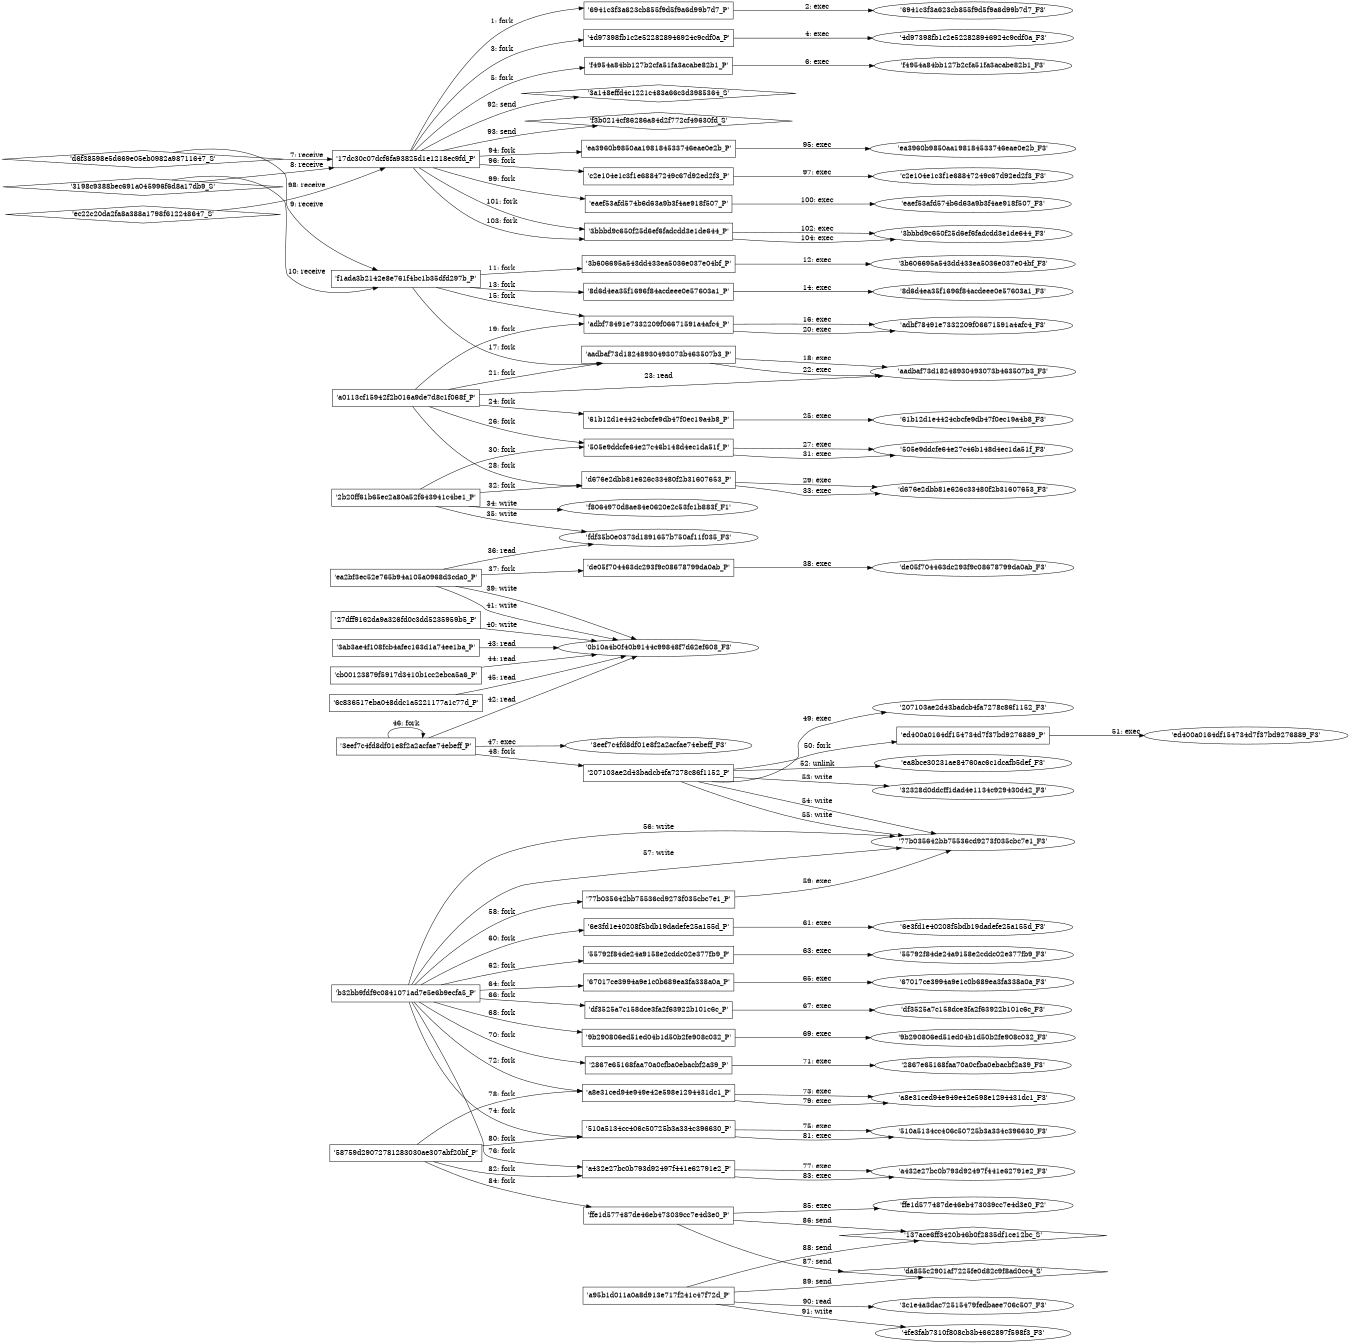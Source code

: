 digraph "D:\Learning\Paper\apt\基于CTI的攻击预警\Dataset\攻击图\ASGfromALLCTI\Covert Channels and Poor Decisions The Tale of DNSMessenger.dot" {
rankdir="LR"
size="9"
fixedsize="false"
splines="true"
nodesep=0.3
ranksep=0
fontsize=10
overlap="scalexy"
engine= "neato"
	"'17dc30c07dcf6fa93825d1e1218ec9fd_P'" [node_type=Process shape=box]
	"'6941c3f3a623cb855f9d5f9a6d99b7d7_P'" [node_type=Process shape=box]
	"'17dc30c07dcf6fa93825d1e1218ec9fd_P'" -> "'6941c3f3a623cb855f9d5f9a6d99b7d7_P'" [label="1: fork"]
	"'6941c3f3a623cb855f9d5f9a6d99b7d7_P'" [node_type=Process shape=box]
	"'6941c3f3a623cb855f9d5f9a6d99b7d7_F3'" [node_type=File shape=ellipse]
	"'6941c3f3a623cb855f9d5f9a6d99b7d7_P'" -> "'6941c3f3a623cb855f9d5f9a6d99b7d7_F3'" [label="2: exec"]
	"'17dc30c07dcf6fa93825d1e1218ec9fd_P'" [node_type=Process shape=box]
	"'4d97398fb1c2e522828946924c9cdf0a_P'" [node_type=Process shape=box]
	"'17dc30c07dcf6fa93825d1e1218ec9fd_P'" -> "'4d97398fb1c2e522828946924c9cdf0a_P'" [label="3: fork"]
	"'4d97398fb1c2e522828946924c9cdf0a_P'" [node_type=Process shape=box]
	"'4d97398fb1c2e522828946924c9cdf0a_F3'" [node_type=File shape=ellipse]
	"'4d97398fb1c2e522828946924c9cdf0a_P'" -> "'4d97398fb1c2e522828946924c9cdf0a_F3'" [label="4: exec"]
	"'17dc30c07dcf6fa93825d1e1218ec9fd_P'" [node_type=Process shape=box]
	"'f4954a84bb127b2cfa51fa3acabe82b1_P'" [node_type=Process shape=box]
	"'17dc30c07dcf6fa93825d1e1218ec9fd_P'" -> "'f4954a84bb127b2cfa51fa3acabe82b1_P'" [label="5: fork"]
	"'f4954a84bb127b2cfa51fa3acabe82b1_P'" [node_type=Process shape=box]
	"'f4954a84bb127b2cfa51fa3acabe82b1_F3'" [node_type=File shape=ellipse]
	"'f4954a84bb127b2cfa51fa3acabe82b1_P'" -> "'f4954a84bb127b2cfa51fa3acabe82b1_F3'" [label="6: exec"]
	"'17dc30c07dcf6fa93825d1e1218ec9fd_P'" [node_type=Process shape=box]
	"'d6f38598e5d669e05eb0982a98711647_S'" [node_type=Socket shape=diamond]
	"'d6f38598e5d669e05eb0982a98711647_S'" -> "'17dc30c07dcf6fa93825d1e1218ec9fd_P'" [label="7: receive"]
	"'17dc30c07dcf6fa93825d1e1218ec9fd_P'" [node_type=Process shape=box]
	"'3198c9388bec691a045996f6d8a17db9_S'" [node_type=Socket shape=diamond]
	"'3198c9388bec691a045996f6d8a17db9_S'" -> "'17dc30c07dcf6fa93825d1e1218ec9fd_P'" [label="8: receive"]
	"'f1ada3b2142e8e761f4bc1b35dfd297b_P'" [node_type=Process shape=box]
	"'d6f38598e5d669e05eb0982a98711647_S'" [node_type=Socket shape=diamond]
	"'d6f38598e5d669e05eb0982a98711647_S'" -> "'f1ada3b2142e8e761f4bc1b35dfd297b_P'" [label="9: receive"]
	"'f1ada3b2142e8e761f4bc1b35dfd297b_P'" [node_type=Process shape=box]
	"'3198c9388bec691a045996f6d8a17db9_S'" [node_type=Socket shape=diamond]
	"'3198c9388bec691a045996f6d8a17db9_S'" -> "'f1ada3b2142e8e761f4bc1b35dfd297b_P'" [label="10: receive"]
	"'f1ada3b2142e8e761f4bc1b35dfd297b_P'" [node_type=Process shape=box]
	"'3b606695a543dd433ea5036e037e04bf_P'" [node_type=Process shape=box]
	"'f1ada3b2142e8e761f4bc1b35dfd297b_P'" -> "'3b606695a543dd433ea5036e037e04bf_P'" [label="11: fork"]
	"'3b606695a543dd433ea5036e037e04bf_P'" [node_type=Process shape=box]
	"'3b606695a543dd433ea5036e037e04bf_F3'" [node_type=File shape=ellipse]
	"'3b606695a543dd433ea5036e037e04bf_P'" -> "'3b606695a543dd433ea5036e037e04bf_F3'" [label="12: exec"]
	"'f1ada3b2142e8e761f4bc1b35dfd297b_P'" [node_type=Process shape=box]
	"'8d6d4ea35f1696f84acdeee0e57603a1_P'" [node_type=Process shape=box]
	"'f1ada3b2142e8e761f4bc1b35dfd297b_P'" -> "'8d6d4ea35f1696f84acdeee0e57603a1_P'" [label="13: fork"]
	"'8d6d4ea35f1696f84acdeee0e57603a1_P'" [node_type=Process shape=box]
	"'8d6d4ea35f1696f84acdeee0e57603a1_F3'" [node_type=File shape=ellipse]
	"'8d6d4ea35f1696f84acdeee0e57603a1_P'" -> "'8d6d4ea35f1696f84acdeee0e57603a1_F3'" [label="14: exec"]
	"'f1ada3b2142e8e761f4bc1b35dfd297b_P'" [node_type=Process shape=box]
	"'adbf78491e7332209f06671591a4afc4_P'" [node_type=Process shape=box]
	"'f1ada3b2142e8e761f4bc1b35dfd297b_P'" -> "'adbf78491e7332209f06671591a4afc4_P'" [label="15: fork"]
	"'adbf78491e7332209f06671591a4afc4_P'" [node_type=Process shape=box]
	"'adbf78491e7332209f06671591a4afc4_F3'" [node_type=File shape=ellipse]
	"'adbf78491e7332209f06671591a4afc4_P'" -> "'adbf78491e7332209f06671591a4afc4_F3'" [label="16: exec"]
	"'f1ada3b2142e8e761f4bc1b35dfd297b_P'" [node_type=Process shape=box]
	"'aadbaf73d18248930493073b463507b3_P'" [node_type=Process shape=box]
	"'f1ada3b2142e8e761f4bc1b35dfd297b_P'" -> "'aadbaf73d18248930493073b463507b3_P'" [label="17: fork"]
	"'aadbaf73d18248930493073b463507b3_P'" [node_type=Process shape=box]
	"'aadbaf73d18248930493073b463507b3_F3'" [node_type=File shape=ellipse]
	"'aadbaf73d18248930493073b463507b3_P'" -> "'aadbaf73d18248930493073b463507b3_F3'" [label="18: exec"]
	"'a0113cf15942f2b016a9de7d8c1f068f_P'" [node_type=Process shape=box]
	"'adbf78491e7332209f06671591a4afc4_P'" [node_type=Process shape=box]
	"'a0113cf15942f2b016a9de7d8c1f068f_P'" -> "'adbf78491e7332209f06671591a4afc4_P'" [label="19: fork"]
	"'adbf78491e7332209f06671591a4afc4_P'" [node_type=Process shape=box]
	"'adbf78491e7332209f06671591a4afc4_F3'" [node_type=File shape=ellipse]
	"'adbf78491e7332209f06671591a4afc4_P'" -> "'adbf78491e7332209f06671591a4afc4_F3'" [label="20: exec"]
	"'a0113cf15942f2b016a9de7d8c1f068f_P'" [node_type=Process shape=box]
	"'aadbaf73d18248930493073b463507b3_P'" [node_type=Process shape=box]
	"'a0113cf15942f2b016a9de7d8c1f068f_P'" -> "'aadbaf73d18248930493073b463507b3_P'" [label="21: fork"]
	"'aadbaf73d18248930493073b463507b3_P'" [node_type=Process shape=box]
	"'aadbaf73d18248930493073b463507b3_F3'" [node_type=File shape=ellipse]
	"'aadbaf73d18248930493073b463507b3_P'" -> "'aadbaf73d18248930493073b463507b3_F3'" [label="22: exec"]
	"'aadbaf73d18248930493073b463507b3_F3'" [node_type=file shape=ellipse]
	"'a0113cf15942f2b016a9de7d8c1f068f_P'" [node_type=Process shape=box]
	"'a0113cf15942f2b016a9de7d8c1f068f_P'" -> "'aadbaf73d18248930493073b463507b3_F3'" [label="23: read"]
	"'a0113cf15942f2b016a9de7d8c1f068f_P'" [node_type=Process shape=box]
	"'61b12d1e4424cbcfe9db47f0ec19a4b8_P'" [node_type=Process shape=box]
	"'a0113cf15942f2b016a9de7d8c1f068f_P'" -> "'61b12d1e4424cbcfe9db47f0ec19a4b8_P'" [label="24: fork"]
	"'61b12d1e4424cbcfe9db47f0ec19a4b8_P'" [node_type=Process shape=box]
	"'61b12d1e4424cbcfe9db47f0ec19a4b8_F3'" [node_type=File shape=ellipse]
	"'61b12d1e4424cbcfe9db47f0ec19a4b8_P'" -> "'61b12d1e4424cbcfe9db47f0ec19a4b8_F3'" [label="25: exec"]
	"'a0113cf15942f2b016a9de7d8c1f068f_P'" [node_type=Process shape=box]
	"'505e9ddcfe64e27c46b148d4ec1da51f_P'" [node_type=Process shape=box]
	"'a0113cf15942f2b016a9de7d8c1f068f_P'" -> "'505e9ddcfe64e27c46b148d4ec1da51f_P'" [label="26: fork"]
	"'505e9ddcfe64e27c46b148d4ec1da51f_P'" [node_type=Process shape=box]
	"'505e9ddcfe64e27c46b148d4ec1da51f_F3'" [node_type=File shape=ellipse]
	"'505e9ddcfe64e27c46b148d4ec1da51f_P'" -> "'505e9ddcfe64e27c46b148d4ec1da51f_F3'" [label="27: exec"]
	"'a0113cf15942f2b016a9de7d8c1f068f_P'" [node_type=Process shape=box]
	"'d676e2dbb81e626c33480f2b31607653_P'" [node_type=Process shape=box]
	"'a0113cf15942f2b016a9de7d8c1f068f_P'" -> "'d676e2dbb81e626c33480f2b31607653_P'" [label="28: fork"]
	"'d676e2dbb81e626c33480f2b31607653_P'" [node_type=Process shape=box]
	"'d676e2dbb81e626c33480f2b31607653_F3'" [node_type=File shape=ellipse]
	"'d676e2dbb81e626c33480f2b31607653_P'" -> "'d676e2dbb81e626c33480f2b31607653_F3'" [label="29: exec"]
	"'2b20ff61b65ec2a80a52f643941c4be1_P'" [node_type=Process shape=box]
	"'505e9ddcfe64e27c46b148d4ec1da51f_P'" [node_type=Process shape=box]
	"'2b20ff61b65ec2a80a52f643941c4be1_P'" -> "'505e9ddcfe64e27c46b148d4ec1da51f_P'" [label="30: fork"]
	"'505e9ddcfe64e27c46b148d4ec1da51f_P'" [node_type=Process shape=box]
	"'505e9ddcfe64e27c46b148d4ec1da51f_F3'" [node_type=File shape=ellipse]
	"'505e9ddcfe64e27c46b148d4ec1da51f_P'" -> "'505e9ddcfe64e27c46b148d4ec1da51f_F3'" [label="31: exec"]
	"'2b20ff61b65ec2a80a52f643941c4be1_P'" [node_type=Process shape=box]
	"'d676e2dbb81e626c33480f2b31607653_P'" [node_type=Process shape=box]
	"'2b20ff61b65ec2a80a52f643941c4be1_P'" -> "'d676e2dbb81e626c33480f2b31607653_P'" [label="32: fork"]
	"'d676e2dbb81e626c33480f2b31607653_P'" [node_type=Process shape=box]
	"'d676e2dbb81e626c33480f2b31607653_F3'" [node_type=File shape=ellipse]
	"'d676e2dbb81e626c33480f2b31607653_P'" -> "'d676e2dbb81e626c33480f2b31607653_F3'" [label="33: exec"]
	"'f8064970d8ae84e0620e2c53fc1b883f_F1'" [node_type=file shape=ellipse]
	"'2b20ff61b65ec2a80a52f643941c4be1_P'" [node_type=Process shape=box]
	"'2b20ff61b65ec2a80a52f643941c4be1_P'" -> "'f8064970d8ae84e0620e2c53fc1b883f_F1'" [label="34: write"]
	"'fdf35b0e0373d1891657b750af11f035_F3'" [node_type=file shape=ellipse]
	"'2b20ff61b65ec2a80a52f643941c4be1_P'" [node_type=Process shape=box]
	"'2b20ff61b65ec2a80a52f643941c4be1_P'" -> "'fdf35b0e0373d1891657b750af11f035_F3'" [label="35: write"]
	"'fdf35b0e0373d1891657b750af11f035_F3'" [node_type=file shape=ellipse]
	"'ea2bf3ec52e765b94a105a0968d3cda0_P'" [node_type=Process shape=box]
	"'ea2bf3ec52e765b94a105a0968d3cda0_P'" -> "'fdf35b0e0373d1891657b750af11f035_F3'" [label="36: read"]
	"'ea2bf3ec52e765b94a105a0968d3cda0_P'" [node_type=Process shape=box]
	"'de05f704463dc293f9c08678799da0ab_P'" [node_type=Process shape=box]
	"'ea2bf3ec52e765b94a105a0968d3cda0_P'" -> "'de05f704463dc293f9c08678799da0ab_P'" [label="37: fork"]
	"'de05f704463dc293f9c08678799da0ab_P'" [node_type=Process shape=box]
	"'de05f704463dc293f9c08678799da0ab_F3'" [node_type=File shape=ellipse]
	"'de05f704463dc293f9c08678799da0ab_P'" -> "'de05f704463dc293f9c08678799da0ab_F3'" [label="38: exec"]
	"'0b10a4b0f40b9144c99848f7d62ef608_F3'" [node_type=file shape=ellipse]
	"'ea2bf3ec52e765b94a105a0968d3cda0_P'" [node_type=Process shape=box]
	"'ea2bf3ec52e765b94a105a0968d3cda0_P'" -> "'0b10a4b0f40b9144c99848f7d62ef608_F3'" [label="39: write"]
	"'0b10a4b0f40b9144c99848f7d62ef608_F3'" [node_type=file shape=ellipse]
	"'27dff9162da9a326fd0c3dd5235959b5_P'" [node_type=Process shape=box]
	"'27dff9162da9a326fd0c3dd5235959b5_P'" -> "'0b10a4b0f40b9144c99848f7d62ef608_F3'" [label="40: write"]
	"'0b10a4b0f40b9144c99848f7d62ef608_F3'" [node_type=file shape=ellipse]
	"'ea2bf3ec52e765b94a105a0968d3cda0_P'" [node_type=Process shape=box]
	"'ea2bf3ec52e765b94a105a0968d3cda0_P'" -> "'0b10a4b0f40b9144c99848f7d62ef608_F3'" [label="41: write"]
	"'0b10a4b0f40b9144c99848f7d62ef608_F3'" [node_type=file shape=ellipse]
	"'3eef7c4fd8df01e8f2a2acfae74ebeff_P'" [node_type=Process shape=box]
	"'3eef7c4fd8df01e8f2a2acfae74ebeff_P'" -> "'0b10a4b0f40b9144c99848f7d62ef608_F3'" [label="42: read"]
	"'0b10a4b0f40b9144c99848f7d62ef608_F3'" [node_type=file shape=ellipse]
	"'3ab3ae4f108fcb4afec163d1a74ee1ba_P'" [node_type=Process shape=box]
	"'3ab3ae4f108fcb4afec163d1a74ee1ba_P'" -> "'0b10a4b0f40b9144c99848f7d62ef608_F3'" [label="43: read"]
	"'0b10a4b0f40b9144c99848f7d62ef608_F3'" [node_type=file shape=ellipse]
	"'cb00123879f5917d3410b1cc2ebca5a6_P'" [node_type=Process shape=box]
	"'cb00123879f5917d3410b1cc2ebca5a6_P'" -> "'0b10a4b0f40b9144c99848f7d62ef608_F3'" [label="44: read"]
	"'0b10a4b0f40b9144c99848f7d62ef608_F3'" [node_type=file shape=ellipse]
	"'6c836517eba048ddc1a5221177a1c77d_P'" [node_type=Process shape=box]
	"'6c836517eba048ddc1a5221177a1c77d_P'" -> "'0b10a4b0f40b9144c99848f7d62ef608_F3'" [label="45: read"]
	"'3eef7c4fd8df01e8f2a2acfae74ebeff_P'" [node_type=Process shape=box]
	"'3eef7c4fd8df01e8f2a2acfae74ebeff_P'" [node_type=Process shape=box]
	"'3eef7c4fd8df01e8f2a2acfae74ebeff_P'" -> "'3eef7c4fd8df01e8f2a2acfae74ebeff_P'" [label="46: fork"]
	"'3eef7c4fd8df01e8f2a2acfae74ebeff_P'" [node_type=Process shape=box]
	"'3eef7c4fd8df01e8f2a2acfae74ebeff_F3'" [node_type=File shape=ellipse]
	"'3eef7c4fd8df01e8f2a2acfae74ebeff_P'" -> "'3eef7c4fd8df01e8f2a2acfae74ebeff_F3'" [label="47: exec"]
	"'3eef7c4fd8df01e8f2a2acfae74ebeff_P'" [node_type=Process shape=box]
	"'207103ae2d43badcb4fa7278c86f1152_P'" [node_type=Process shape=box]
	"'3eef7c4fd8df01e8f2a2acfae74ebeff_P'" -> "'207103ae2d43badcb4fa7278c86f1152_P'" [label="48: fork"]
	"'207103ae2d43badcb4fa7278c86f1152_P'" [node_type=Process shape=box]
	"'207103ae2d43badcb4fa7278c86f1152_F3'" [node_type=File shape=ellipse]
	"'207103ae2d43badcb4fa7278c86f1152_P'" -> "'207103ae2d43badcb4fa7278c86f1152_F3'" [label="49: exec"]
	"'207103ae2d43badcb4fa7278c86f1152_P'" [node_type=Process shape=box]
	"'ed400a0164df154734d7f37bd9276889_P'" [node_type=Process shape=box]
	"'207103ae2d43badcb4fa7278c86f1152_P'" -> "'ed400a0164df154734d7f37bd9276889_P'" [label="50: fork"]
	"'ed400a0164df154734d7f37bd9276889_P'" [node_type=Process shape=box]
	"'ed400a0164df154734d7f37bd9276889_F3'" [node_type=File shape=ellipse]
	"'ed400a0164df154734d7f37bd9276889_P'" -> "'ed400a0164df154734d7f37bd9276889_F3'" [label="51: exec"]
	"'ea8bce30231ae84760ac6c1dcafb5def_F3'" [node_type=file shape=ellipse]
	"'207103ae2d43badcb4fa7278c86f1152_P'" [node_type=Process shape=box]
	"'207103ae2d43badcb4fa7278c86f1152_P'" -> "'ea8bce30231ae84760ac6c1dcafb5def_F3'" [label="52: unlink"]
	"'32328d0ddcff1dad4e1134c929430d42_F3'" [node_type=file shape=ellipse]
	"'207103ae2d43badcb4fa7278c86f1152_P'" [node_type=Process shape=box]
	"'207103ae2d43badcb4fa7278c86f1152_P'" -> "'32328d0ddcff1dad4e1134c929430d42_F3'" [label="53: write"]
	"'77b035642bb75536cd9273f035cbc7e1_F3'" [node_type=file shape=ellipse]
	"'207103ae2d43badcb4fa7278c86f1152_P'" [node_type=Process shape=box]
	"'207103ae2d43badcb4fa7278c86f1152_P'" -> "'77b035642bb75536cd9273f035cbc7e1_F3'" [label="54: write"]
	"'77b035642bb75536cd9273f035cbc7e1_F3'" [node_type=file shape=ellipse]
	"'207103ae2d43badcb4fa7278c86f1152_P'" [node_type=Process shape=box]
	"'207103ae2d43badcb4fa7278c86f1152_P'" -> "'77b035642bb75536cd9273f035cbc7e1_F3'" [label="55: write"]
	"'77b035642bb75536cd9273f035cbc7e1_F3'" [node_type=file shape=ellipse]
	"'b32bb9fdf9c0841071ad7e5e6b9ecfa5_P'" [node_type=Process shape=box]
	"'b32bb9fdf9c0841071ad7e5e6b9ecfa5_P'" -> "'77b035642bb75536cd9273f035cbc7e1_F3'" [label="56: write"]
	"'77b035642bb75536cd9273f035cbc7e1_F3'" [node_type=file shape=ellipse]
	"'b32bb9fdf9c0841071ad7e5e6b9ecfa5_P'" [node_type=Process shape=box]
	"'b32bb9fdf9c0841071ad7e5e6b9ecfa5_P'" -> "'77b035642bb75536cd9273f035cbc7e1_F3'" [label="57: write"]
	"'b32bb9fdf9c0841071ad7e5e6b9ecfa5_P'" [node_type=Process shape=box]
	"'77b035642bb75536cd9273f035cbc7e1_P'" [node_type=Process shape=box]
	"'b32bb9fdf9c0841071ad7e5e6b9ecfa5_P'" -> "'77b035642bb75536cd9273f035cbc7e1_P'" [label="58: fork"]
	"'77b035642bb75536cd9273f035cbc7e1_P'" [node_type=Process shape=box]
	"'77b035642bb75536cd9273f035cbc7e1_F3'" [node_type=File shape=ellipse]
	"'77b035642bb75536cd9273f035cbc7e1_P'" -> "'77b035642bb75536cd9273f035cbc7e1_F3'" [label="59: exec"]
	"'b32bb9fdf9c0841071ad7e5e6b9ecfa5_P'" [node_type=Process shape=box]
	"'6e3fd1e40208f5bdb19dadefe25a155d_P'" [node_type=Process shape=box]
	"'b32bb9fdf9c0841071ad7e5e6b9ecfa5_P'" -> "'6e3fd1e40208f5bdb19dadefe25a155d_P'" [label="60: fork"]
	"'6e3fd1e40208f5bdb19dadefe25a155d_P'" [node_type=Process shape=box]
	"'6e3fd1e40208f5bdb19dadefe25a155d_F3'" [node_type=File shape=ellipse]
	"'6e3fd1e40208f5bdb19dadefe25a155d_P'" -> "'6e3fd1e40208f5bdb19dadefe25a155d_F3'" [label="61: exec"]
	"'b32bb9fdf9c0841071ad7e5e6b9ecfa5_P'" [node_type=Process shape=box]
	"'55792f84de24a9158e2cddc02e377fb9_P'" [node_type=Process shape=box]
	"'b32bb9fdf9c0841071ad7e5e6b9ecfa5_P'" -> "'55792f84de24a9158e2cddc02e377fb9_P'" [label="62: fork"]
	"'55792f84de24a9158e2cddc02e377fb9_P'" [node_type=Process shape=box]
	"'55792f84de24a9158e2cddc02e377fb9_F3'" [node_type=File shape=ellipse]
	"'55792f84de24a9158e2cddc02e377fb9_P'" -> "'55792f84de24a9158e2cddc02e377fb9_F3'" [label="63: exec"]
	"'b32bb9fdf9c0841071ad7e5e6b9ecfa5_P'" [node_type=Process shape=box]
	"'67017ce3994a9e1c0b689ea3fa338a0a_P'" [node_type=Process shape=box]
	"'b32bb9fdf9c0841071ad7e5e6b9ecfa5_P'" -> "'67017ce3994a9e1c0b689ea3fa338a0a_P'" [label="64: fork"]
	"'67017ce3994a9e1c0b689ea3fa338a0a_P'" [node_type=Process shape=box]
	"'67017ce3994a9e1c0b689ea3fa338a0a_F3'" [node_type=File shape=ellipse]
	"'67017ce3994a9e1c0b689ea3fa338a0a_P'" -> "'67017ce3994a9e1c0b689ea3fa338a0a_F3'" [label="65: exec"]
	"'b32bb9fdf9c0841071ad7e5e6b9ecfa5_P'" [node_type=Process shape=box]
	"'df3525a7c158dce3fa2f63922b101c6c_P'" [node_type=Process shape=box]
	"'b32bb9fdf9c0841071ad7e5e6b9ecfa5_P'" -> "'df3525a7c158dce3fa2f63922b101c6c_P'" [label="66: fork"]
	"'df3525a7c158dce3fa2f63922b101c6c_P'" [node_type=Process shape=box]
	"'df3525a7c158dce3fa2f63922b101c6c_F3'" [node_type=File shape=ellipse]
	"'df3525a7c158dce3fa2f63922b101c6c_P'" -> "'df3525a7c158dce3fa2f63922b101c6c_F3'" [label="67: exec"]
	"'b32bb9fdf9c0841071ad7e5e6b9ecfa5_P'" [node_type=Process shape=box]
	"'9b290806ed51ed04b1d50b2fe908c032_P'" [node_type=Process shape=box]
	"'b32bb9fdf9c0841071ad7e5e6b9ecfa5_P'" -> "'9b290806ed51ed04b1d50b2fe908c032_P'" [label="68: fork"]
	"'9b290806ed51ed04b1d50b2fe908c032_P'" [node_type=Process shape=box]
	"'9b290806ed51ed04b1d50b2fe908c032_F3'" [node_type=File shape=ellipse]
	"'9b290806ed51ed04b1d50b2fe908c032_P'" -> "'9b290806ed51ed04b1d50b2fe908c032_F3'" [label="69: exec"]
	"'b32bb9fdf9c0841071ad7e5e6b9ecfa5_P'" [node_type=Process shape=box]
	"'2867e65168faa70a0cfba0ebacbf2a39_P'" [node_type=Process shape=box]
	"'b32bb9fdf9c0841071ad7e5e6b9ecfa5_P'" -> "'2867e65168faa70a0cfba0ebacbf2a39_P'" [label="70: fork"]
	"'2867e65168faa70a0cfba0ebacbf2a39_P'" [node_type=Process shape=box]
	"'2867e65168faa70a0cfba0ebacbf2a39_F3'" [node_type=File shape=ellipse]
	"'2867e65168faa70a0cfba0ebacbf2a39_P'" -> "'2867e65168faa70a0cfba0ebacbf2a39_F3'" [label="71: exec"]
	"'b32bb9fdf9c0841071ad7e5e6b9ecfa5_P'" [node_type=Process shape=box]
	"'a8e31ced94e949e42e598e1294431dc1_P'" [node_type=Process shape=box]
	"'b32bb9fdf9c0841071ad7e5e6b9ecfa5_P'" -> "'a8e31ced94e949e42e598e1294431dc1_P'" [label="72: fork"]
	"'a8e31ced94e949e42e598e1294431dc1_P'" [node_type=Process shape=box]
	"'a8e31ced94e949e42e598e1294431dc1_F3'" [node_type=File shape=ellipse]
	"'a8e31ced94e949e42e598e1294431dc1_P'" -> "'a8e31ced94e949e42e598e1294431dc1_F3'" [label="73: exec"]
	"'b32bb9fdf9c0841071ad7e5e6b9ecfa5_P'" [node_type=Process shape=box]
	"'510a5134cc406c50725b3a334c396630_P'" [node_type=Process shape=box]
	"'b32bb9fdf9c0841071ad7e5e6b9ecfa5_P'" -> "'510a5134cc406c50725b3a334c396630_P'" [label="74: fork"]
	"'510a5134cc406c50725b3a334c396630_P'" [node_type=Process shape=box]
	"'510a5134cc406c50725b3a334c396630_F3'" [node_type=File shape=ellipse]
	"'510a5134cc406c50725b3a334c396630_P'" -> "'510a5134cc406c50725b3a334c396630_F3'" [label="75: exec"]
	"'b32bb9fdf9c0841071ad7e5e6b9ecfa5_P'" [node_type=Process shape=box]
	"'a432e27bc0b793d92497f441e62791e2_P'" [node_type=Process shape=box]
	"'b32bb9fdf9c0841071ad7e5e6b9ecfa5_P'" -> "'a432e27bc0b793d92497f441e62791e2_P'" [label="76: fork"]
	"'a432e27bc0b793d92497f441e62791e2_P'" [node_type=Process shape=box]
	"'a432e27bc0b793d92497f441e62791e2_F3'" [node_type=File shape=ellipse]
	"'a432e27bc0b793d92497f441e62791e2_P'" -> "'a432e27bc0b793d92497f441e62791e2_F3'" [label="77: exec"]
	"'58759d29072781283030ae307abf20bf_P'" [node_type=Process shape=box]
	"'a8e31ced94e949e42e598e1294431dc1_P'" [node_type=Process shape=box]
	"'58759d29072781283030ae307abf20bf_P'" -> "'a8e31ced94e949e42e598e1294431dc1_P'" [label="78: fork"]
	"'a8e31ced94e949e42e598e1294431dc1_P'" [node_type=Process shape=box]
	"'a8e31ced94e949e42e598e1294431dc1_F3'" [node_type=File shape=ellipse]
	"'a8e31ced94e949e42e598e1294431dc1_P'" -> "'a8e31ced94e949e42e598e1294431dc1_F3'" [label="79: exec"]
	"'58759d29072781283030ae307abf20bf_P'" [node_type=Process shape=box]
	"'510a5134cc406c50725b3a334c396630_P'" [node_type=Process shape=box]
	"'58759d29072781283030ae307abf20bf_P'" -> "'510a5134cc406c50725b3a334c396630_P'" [label="80: fork"]
	"'510a5134cc406c50725b3a334c396630_P'" [node_type=Process shape=box]
	"'510a5134cc406c50725b3a334c396630_F3'" [node_type=File shape=ellipse]
	"'510a5134cc406c50725b3a334c396630_P'" -> "'510a5134cc406c50725b3a334c396630_F3'" [label="81: exec"]
	"'58759d29072781283030ae307abf20bf_P'" [node_type=Process shape=box]
	"'a432e27bc0b793d92497f441e62791e2_P'" [node_type=Process shape=box]
	"'58759d29072781283030ae307abf20bf_P'" -> "'a432e27bc0b793d92497f441e62791e2_P'" [label="82: fork"]
	"'a432e27bc0b793d92497f441e62791e2_P'" [node_type=Process shape=box]
	"'a432e27bc0b793d92497f441e62791e2_F3'" [node_type=File shape=ellipse]
	"'a432e27bc0b793d92497f441e62791e2_P'" -> "'a432e27bc0b793d92497f441e62791e2_F3'" [label="83: exec"]
	"'58759d29072781283030ae307abf20bf_P'" [node_type=Process shape=box]
	"'ffe1d577487de46eb473039cc7e4d3e0_P'" [node_type=Process shape=box]
	"'58759d29072781283030ae307abf20bf_P'" -> "'ffe1d577487de46eb473039cc7e4d3e0_P'" [label="84: fork"]
	"'ffe1d577487de46eb473039cc7e4d3e0_P'" [node_type=Process shape=box]
	"'ffe1d577487de46eb473039cc7e4d3e0_F2'" [node_type=File shape=ellipse]
	"'ffe1d577487de46eb473039cc7e4d3e0_P'" -> "'ffe1d577487de46eb473039cc7e4d3e0_F2'" [label="85: exec"]
	"'137ace6ff3420b46b0f2835df1ce12bc_S'" [node_type=Socket shape=diamond]
	"'ffe1d577487de46eb473039cc7e4d3e0_P'" [node_type=Process shape=box]
	"'ffe1d577487de46eb473039cc7e4d3e0_P'" -> "'137ace6ff3420b46b0f2835df1ce12bc_S'" [label="86: send"]
	"'da855c2901af7225fe0d82c9f8ad0cc4_S'" [node_type=Socket shape=diamond]
	"'ffe1d577487de46eb473039cc7e4d3e0_P'" [node_type=Process shape=box]
	"'ffe1d577487de46eb473039cc7e4d3e0_P'" -> "'da855c2901af7225fe0d82c9f8ad0cc4_S'" [label="87: send"]
	"'137ace6ff3420b46b0f2835df1ce12bc_S'" [node_type=Socket shape=diamond]
	"'a95b1d011a0a8d913e717f241c47f72d_P'" [node_type=Process shape=box]
	"'a95b1d011a0a8d913e717f241c47f72d_P'" -> "'137ace6ff3420b46b0f2835df1ce12bc_S'" [label="88: send"]
	"'da855c2901af7225fe0d82c9f8ad0cc4_S'" [node_type=Socket shape=diamond]
	"'a95b1d011a0a8d913e717f241c47f72d_P'" [node_type=Process shape=box]
	"'a95b1d011a0a8d913e717f241c47f72d_P'" -> "'da855c2901af7225fe0d82c9f8ad0cc4_S'" [label="89: send"]
	"'3c1e4a3dac72515479fedbaee706c507_F3'" [node_type=file shape=ellipse]
	"'a95b1d011a0a8d913e717f241c47f72d_P'" [node_type=Process shape=box]
	"'a95b1d011a0a8d913e717f241c47f72d_P'" -> "'3c1e4a3dac72515479fedbaee706c507_F3'" [label="90: read"]
	"'4fe3fab7310f808cb3b4662897f598f3_F3'" [node_type=file shape=ellipse]
	"'a95b1d011a0a8d913e717f241c47f72d_P'" [node_type=Process shape=box]
	"'a95b1d011a0a8d913e717f241c47f72d_P'" -> "'4fe3fab7310f808cb3b4662897f598f3_F3'" [label="91: write"]
	"'3a148effd4c1221c483a66c3d3985364_S'" [node_type=Socket shape=diamond]
	"'17dc30c07dcf6fa93825d1e1218ec9fd_P'" [node_type=Process shape=box]
	"'17dc30c07dcf6fa93825d1e1218ec9fd_P'" -> "'3a148effd4c1221c483a66c3d3985364_S'" [label="92: send"]
	"'f3b0214cf86286a84d2f772cf49630fd_S'" [node_type=Socket shape=diamond]
	"'17dc30c07dcf6fa93825d1e1218ec9fd_P'" [node_type=Process shape=box]
	"'17dc30c07dcf6fa93825d1e1218ec9fd_P'" -> "'f3b0214cf86286a84d2f772cf49630fd_S'" [label="93: send"]
	"'17dc30c07dcf6fa93825d1e1218ec9fd_P'" [node_type=Process shape=box]
	"'ea3960b9850aa198184533746eae0e2b_P'" [node_type=Process shape=box]
	"'17dc30c07dcf6fa93825d1e1218ec9fd_P'" -> "'ea3960b9850aa198184533746eae0e2b_P'" [label="94: fork"]
	"'ea3960b9850aa198184533746eae0e2b_P'" [node_type=Process shape=box]
	"'ea3960b9850aa198184533746eae0e2b_F3'" [node_type=File shape=ellipse]
	"'ea3960b9850aa198184533746eae0e2b_P'" -> "'ea3960b9850aa198184533746eae0e2b_F3'" [label="95: exec"]
	"'17dc30c07dcf6fa93825d1e1218ec9fd_P'" [node_type=Process shape=box]
	"'c2e104e1c3f1e68847249c67d92ed2f3_P'" [node_type=Process shape=box]
	"'17dc30c07dcf6fa93825d1e1218ec9fd_P'" -> "'c2e104e1c3f1e68847249c67d92ed2f3_P'" [label="96: fork"]
	"'c2e104e1c3f1e68847249c67d92ed2f3_P'" [node_type=Process shape=box]
	"'c2e104e1c3f1e68847249c67d92ed2f3_F3'" [node_type=File shape=ellipse]
	"'c2e104e1c3f1e68847249c67d92ed2f3_P'" -> "'c2e104e1c3f1e68847249c67d92ed2f3_F3'" [label="97: exec"]
	"'17dc30c07dcf6fa93825d1e1218ec9fd_P'" [node_type=Process shape=box]
	"'ec22c20da2fa8a388a1798f612248647_S'" [node_type=Socket shape=diamond]
	"'ec22c20da2fa8a388a1798f612248647_S'" -> "'17dc30c07dcf6fa93825d1e1218ec9fd_P'" [label="98: receive"]
	"'17dc30c07dcf6fa93825d1e1218ec9fd_P'" [node_type=Process shape=box]
	"'eaef53afd574b6d63a9b3f4ae918f507_P'" [node_type=Process shape=box]
	"'17dc30c07dcf6fa93825d1e1218ec9fd_P'" -> "'eaef53afd574b6d63a9b3f4ae918f507_P'" [label="99: fork"]
	"'eaef53afd574b6d63a9b3f4ae918f507_P'" [node_type=Process shape=box]
	"'eaef53afd574b6d63a9b3f4ae918f507_F3'" [node_type=File shape=ellipse]
	"'eaef53afd574b6d63a9b3f4ae918f507_P'" -> "'eaef53afd574b6d63a9b3f4ae918f507_F3'" [label="100: exec"]
	"'17dc30c07dcf6fa93825d1e1218ec9fd_P'" [node_type=Process shape=box]
	"'3bbbd9c650f25d6ef6fadcdd3e1de644_P'" [node_type=Process shape=box]
	"'17dc30c07dcf6fa93825d1e1218ec9fd_P'" -> "'3bbbd9c650f25d6ef6fadcdd3e1de644_P'" [label="101: fork"]
	"'3bbbd9c650f25d6ef6fadcdd3e1de644_P'" [node_type=Process shape=box]
	"'3bbbd9c650f25d6ef6fadcdd3e1de644_F3'" [node_type=File shape=ellipse]
	"'3bbbd9c650f25d6ef6fadcdd3e1de644_P'" -> "'3bbbd9c650f25d6ef6fadcdd3e1de644_F3'" [label="102: exec"]
	"'17dc30c07dcf6fa93825d1e1218ec9fd_P'" [node_type=Process shape=box]
	"'3bbbd9c650f25d6ef6fadcdd3e1de644_P'" [node_type=Process shape=box]
	"'17dc30c07dcf6fa93825d1e1218ec9fd_P'" -> "'3bbbd9c650f25d6ef6fadcdd3e1de644_P'" [label="103: fork"]
	"'3bbbd9c650f25d6ef6fadcdd3e1de644_P'" [node_type=Process shape=box]
	"'3bbbd9c650f25d6ef6fadcdd3e1de644_F3'" [node_type=File shape=ellipse]
	"'3bbbd9c650f25d6ef6fadcdd3e1de644_P'" -> "'3bbbd9c650f25d6ef6fadcdd3e1de644_F3'" [label="104: exec"]
}
